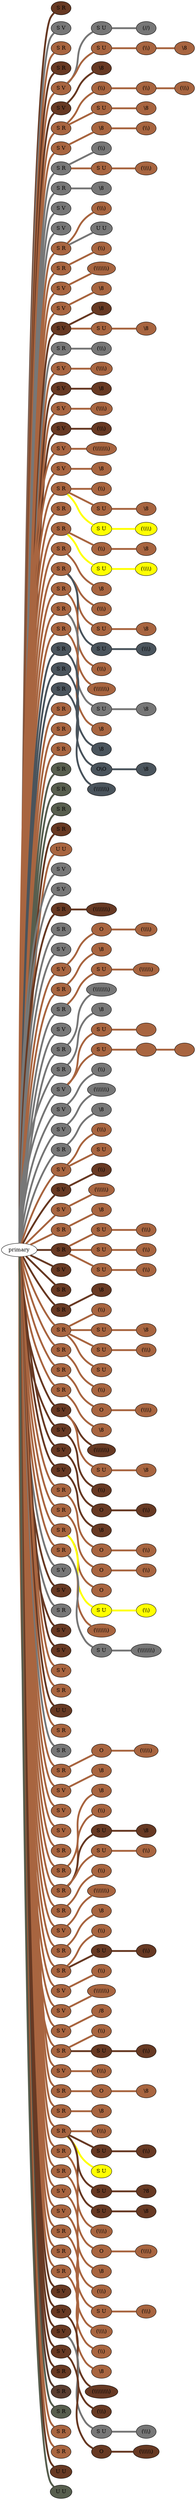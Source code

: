 graph {
 graph [rankdir=LR]
"primary" -- "1" [penwidth=5,color="#673923"]
"1" [label="S R", style=filled, fillcolor="#673923"]
"primary" -- "2" [penwidth=5,color="#777777"]
"2" [label="S V", style=filled, fillcolor="#777777"]
"primary" -- "3" [penwidth=5,color="#A86540"]
"3" [label="S R", style=filled, fillcolor="#A86540"]
"primary" -- "4" [penwidth=5,color="#673923"]
"4" [label="S R", style=filled, fillcolor="#673923"]
"primary" -- "5" [penwidth=5,color="#A86540"]
"5" [label="S V", style=filled, fillcolor="#A86540"]
"5" -- "5s1" [penwidth=5,color="#777777"]
"5s1" [label="S U", style=filled, fillcolor="#777777"]
"5s1" -- "5s1:0" [penwidth=5,color="#777777"]
"5s1:0" [label="(//)", style=filled, fillcolor="#777777"]
"5" -- "5s2" [penwidth=5,color="#A86540"]
"5s2" [label="S U", style=filled, fillcolor="#A86540"]
"5s2" -- "5s2:0" [penwidth=5,color="#A86540"]
"5s2:0" [label="(\\\\)", style=filled, fillcolor="#A86540"]
"5s2:0" -- "5s2:1" [penwidth=5,color="#A86540"]
"5s2:1" [label="\\8", style=filled, fillcolor="#A86540"]
"primary" -- "6" [penwidth=5,color="#673923"]
"6" [label="S V", style=filled, fillcolor="#673923"]
"6" -- "6:0" [penwidth=5,color="#673923"]
"6:0" [label="\\8", style=filled, fillcolor="#673923"]
"primary" -- "7" [penwidth=5,color="#A86540"]
"7" [label="S R", style=filled, fillcolor="#A86540"]
"7" -- "7:0" [penwidth=5,color="#A86540"]
"7:0" [label="(\\\\)", style=filled, fillcolor="#A86540"]
"7:0" -- "7:1" [penwidth=5,color="#A86540"]
"7:1" [label="(\\\\)", style=filled, fillcolor="#A86540"]
"7:1" -- "7:2" [penwidth=5,color="#A86540"]
"7:2" [label="(\\\\\\)", style=filled, fillcolor="#A86540"]
"7" -- "7s1" [penwidth=5,color="#A86540"]
"7s1" [label="S U", style=filled, fillcolor="#A86540"]
"7s1" -- "7s1:0" [penwidth=5,color="#A86540"]
"7s1:0" [label="\\8", style=filled, fillcolor="#A86540"]
"primary" -- "8" [penwidth=5,color="#A86540"]
"8" [label="S V", style=filled, fillcolor="#A86540"]
"8" -- "8:0" [penwidth=5,color="#A86540"]
"8:0" [label="\\8", style=filled, fillcolor="#A86540"]
"8:0" -- "8:1" [penwidth=5,color="#A86540"]
"8:1" [label="(\\\\)", style=filled, fillcolor="#A86540"]
"primary" -- "9" [penwidth=5,color="#777777"]
"9" [label="S R", style=filled, fillcolor="#777777"]
"9" -- "9:0" [penwidth=5,color="#777777"]
"9:0" [label="(\\\\)", style=filled, fillcolor="#777777"]
"9" -- "9s1" [penwidth=5,color="#A86540"]
"9s1" [label="S U", style=filled, fillcolor="#A86540"]
"9s1" -- "9s1:0" [penwidth=5,color="#A86540"]
"9s1:0" [label="(\\\\\\\\)", style=filled, fillcolor="#A86540"]
"primary" -- "10" [penwidth=5,color="#777777"]
"10" [label="S R", style=filled, fillcolor="#777777"]
"10" -- "10:0" [penwidth=5,color="#777777"]
"10:0" [label="\\8", style=filled, fillcolor="#777777"]
"primary" -- "11" [penwidth=5,color="#777777"]
"11" [label="S V", style=filled, fillcolor="#777777"]
"primary" -- "12" [penwidth=5,color="#777777"]
"12" [label="S V", style=filled, fillcolor="#777777"]
"primary" -- "13" [penwidth=5,color="#A86540"]
"13" [label="S R", style=filled, fillcolor="#A86540"]
"13" -- "13:0" [penwidth=5,color="#A86540"]
"13:0" [label="(\\\\\\)", style=filled, fillcolor="#A86540"]
"13" -- "13s1" [penwidth=5,color="#777777"]
"13s1" [label="U U", style=filled, fillcolor="#777777"]
"primary" -- "14" [penwidth=5,color="#A86540"]
"14" [label="S R", style=filled, fillcolor="#A86540"]
"14" -- "14:0" [penwidth=5,color="#A86540"]
"14:0" [label="(\\\\)", style=filled, fillcolor="#A86540"]
"primary" -- "15" [penwidth=5,color="#A86540"]
"15" [label="S V", style=filled, fillcolor="#A86540"]
"15" -- "15:0" [penwidth=5,color="#A86540"]
"15:0" [label="(\\\\\\\\\\\\\\)", style=filled, fillcolor="#A86540"]
"primary" -- "16" [penwidth=5,color="#A86540"]
"16" [label="S V", style=filled, fillcolor="#A86540"]
"16" -- "16:0" [penwidth=5,color="#A86540"]
"16:0" [label="\\8", style=filled, fillcolor="#A86540"]
"primary" -- "17" [penwidth=5,color="#673923"]
"17" [label="S V", style=filled, fillcolor="#673923"]
"17" -- "17:0" [penwidth=5,color="#673923"]
"17:0" [label="\\8", style=filled, fillcolor="#673923"]
"17" -- "17s1" [penwidth=5,color="#A86540"]
"17s1" [label="S U", style=filled, fillcolor="#A86540"]
"17s1" -- "17s1:0" [penwidth=5,color="#A86540"]
"17s1:0" [label="\\8", style=filled, fillcolor="#A86540"]
"primary" -- "18" [penwidth=5,color="#777777"]
"18" [label="S R", style=filled, fillcolor="#777777"]
"18" -- "18:0" [penwidth=5,color="#777777"]
"18:0" [label="(\\\\\\)", style=filled, fillcolor="#777777"]
"primary" -- "19" [penwidth=5,color="#A86540"]
"19" [label="S V", style=filled, fillcolor="#A86540"]
"19" -- "19:0" [penwidth=5,color="#A86540"]
"19:0" [label="(\\\\\\\\)", style=filled, fillcolor="#A86540"]
"primary" -- "20" [penwidth=5,color="#673923"]
"20" [label="S V", style=filled, fillcolor="#673923"]
"20" -- "20:0" [penwidth=5,color="#673923"]
"20:0" [label="\\8", style=filled, fillcolor="#673923"]
"primary" -- "21" [penwidth=5,color="#A86540"]
"21" [label="S V", style=filled, fillcolor="#A86540"]
"21" -- "21:0" [penwidth=5,color="#A86540"]
"21:0" [label="(\\\\\\\\)", style=filled, fillcolor="#A86540"]
"primary" -- "22" [penwidth=5,color="#673923"]
"22" [label="S V", style=filled, fillcolor="#673923"]
"22" -- "22:0" [penwidth=5,color="#673923"]
"22:0" [label="(\\\\\\)", style=filled, fillcolor="#673923"]
"primary" -- "23" [penwidth=5,color="#A86540"]
"23" [label="S V", style=filled, fillcolor="#A86540"]
"23" -- "23:0" [penwidth=5,color="#A86540"]
"23:0" [label="(\\\\\\\\\\\\\\\\)", style=filled, fillcolor="#A86540"]
"primary" -- "24" [penwidth=5,color="#A86540"]
"24" [label="S V", style=filled, fillcolor="#A86540"]
"24" -- "24:0" [penwidth=5,color="#A86540"]
"24:0" [label="\\8", style=filled, fillcolor="#A86540"]
"primary" -- "25" [penwidth=5,color="#A86540"]
"25" [label="S R", style=filled, fillcolor="#A86540"]
"25" -- "25:0" [penwidth=5,color="#A86540"]
"25:0" [label="(\\\\)", style=filled, fillcolor="#A86540"]
"25" -- "25s1" [penwidth=5,color="#A86540"]
"25s1" [label="S U", style=filled, fillcolor="#A86540"]
"25s1" -- "25s1:0" [penwidth=5,color="#A86540"]
"25s1:0" [label="\\8", style=filled, fillcolor="#A86540"]
"25" -- "25s2" [penwidth=5,color=yellow]
"25s2" [label="S U", style=filled, fillcolor=yellow]
"25s2" -- "25s2:0" [penwidth=5,color=yellow]
"25s2:0" [label="(\\\\\\\\)", style=filled, fillcolor=yellow]
"primary" -- "26" [penwidth=5,color="#A86540"]
"26" [label="S R", style=filled, fillcolor="#A86540"]
"primary" -- "27" [penwidth=5,color="#A86540"]
"27" [label="S R", style=filled, fillcolor="#A86540"]
"27" -- "27:0" [penwidth=5,color="#A86540"]
"27:0" [label="(\\\\)", style=filled, fillcolor="#A86540"]
"27:0" -- "27:1" [penwidth=5,color="#A86540"]
"27:1" [label="\\8", style=filled, fillcolor="#A86540"]
"27" -- "27s1" [penwidth=5,color=yellow]
"27s1" [label="S U", style=filled, fillcolor=yellow]
"27s1" -- "27s1:0" [penwidth=5,color=yellow]
"27s1:0" [label="(\\\\\\\\)", style=filled, fillcolor=yellow]
"primary" -- "28" [penwidth=5,color="#A86540"]
"28" [label="S R", style=filled, fillcolor="#A86540"]
"28" -- "28:0" [penwidth=5,color="#A86540"]
"28:0" [label="\\8", style=filled, fillcolor="#A86540"]
"primary" -- "29" [penwidth=5,color="#A86540"]
"29" [label="S R", style=filled, fillcolor="#A86540"]
"29" -- "29:0" [penwidth=5,color="#A86540"]
"29:0" [label="(\\\\\\)", style=filled, fillcolor="#A86540"]
"29" -- "29s1" [penwidth=5,color="#A86540"]
"29s1" [label="S U", style=filled, fillcolor="#A86540"]
"29s1" -- "29s1:0" [penwidth=5,color="#A86540"]
"29s1:0" [label="\\8", style=filled, fillcolor="#A86540"]
"29" -- "29s2" [penwidth=5,color="#4A545C"]
"29s2" [label="S U", style=filled, fillcolor="#4A545C"]
"29s2" -- "29s2:0" [penwidth=5,color="#4A545C"]
"29s2:0" [label="(\\\\\\)", style=filled, fillcolor="#4A545C"]
"primary" -- "30" [penwidth=5,color="#A86540"]
"30" [label="S R", style=filled, fillcolor="#A86540"]
"30" -- "30:0" [penwidth=5,color="#A86540"]
"30:0" [label="(\\\\\\)", style=filled, fillcolor="#A86540"]
"primary" -- "31" [penwidth=5,color="#A86540"]
"31" [label="S R", style=filled, fillcolor="#A86540"]
"31" -- "31:0" [penwidth=5,color="#A86540"]
"31:0" [label="(\\\\\\\\\\\\\\)", style=filled, fillcolor="#A86540"]
"31" -- "31s1" [penwidth=5,color="#777777"]
"31s1" [label="S U", style=filled, fillcolor="#777777"]
"31s1" -- "31s1:0" [penwidth=5,color="#777777"]
"31s1:0" [label="\\8", style=filled, fillcolor="#777777"]
"primary" -- "32" [penwidth=5,color="#A86540"]
"32" [label="S R", style=filled, fillcolor="#A86540"]
"32" -- "32:0" [penwidth=5,color="#A86540"]
"32:0" [label="\\8", style=filled, fillcolor="#A86540"]
"primary" -- "33" [penwidth=5,color="#4A545C"]
"33" [label="S R", style=filled, fillcolor="#4A545C"]
"33" -- "33:0" [penwidth=5,color="#4A545C"]
"33:0" [label="\\8", style=filled, fillcolor="#4A545C"]
"primary" -- "34" [penwidth=5,color="#4A545C"]
"34" [label="S R", style=filled, fillcolor="#4A545C"]
"34" -- "34:0" [penwidth=5,color="#4A545C"]
"34:0" [label="O\\O", style=filled, fillcolor="#4A545C"]
"34:0" -- "34:1" [penwidth=5,color="#4A545C"]
"34:1" [label="\\8", style=filled, fillcolor="#4A545C"]
"primary" -- "35" [penwidth=5,color="#4A545C"]
"35" [label="S R", style=filled, fillcolor="#4A545C"]
"35" -- "35:0" [penwidth=5,color="#4A545C"]
"35:0" [label="(\\\\\\\\\\\\\\)", style=filled, fillcolor="#4A545C"]
"primary" -- "36" [penwidth=5,color="#A86540"]
"36" [label="S R", style=filled, fillcolor="#A86540"]
"primary" -- "37" [penwidth=5,color="#A86540"]
"37" [label="S R", style=filled, fillcolor="#A86540"]
"primary" -- "38" [penwidth=5,color="#A86540"]
"38" [label="S R", style=filled, fillcolor="#A86540"]
"primary" -- "39" [penwidth=5,color="#575E4E"]
"39" [label="S R", style=filled, fillcolor="#575E4E"]
"primary" -- "40" [penwidth=5,color="#575E4E"]
"40" [label="S R", style=filled, fillcolor="#575E4E"]
"primary" -- "41" [penwidth=5,color="#575E4E"]
"41" [label="S R", style=filled, fillcolor="#575E4E"]
"primary" -- "T1" [penwidth=5,color="#673923"]
"T1" [label="S R", style=filled, fillcolor="#673923"]
"primary" -- "M1" [penwidth=5,color="#A86540"]
"M1" [label="U U", style=filled, fillcolor="#A86540"]
"primary" -- "42" [penwidth=5,color="#777777"]
"42" [label="S V", style=filled, fillcolor="#777777"]
"primary" -- "43" [penwidth=5,color="#777777"]
"43" [label="S V", style=filled, fillcolor="#777777"]
"primary" -- "44" [penwidth=5,color="#673923"]
"44" [label="S R", style=filled, fillcolor="#673923"]
"44" -- "44:0" [penwidth=5,color="#673923"]
"44:0" [label="(\\\\\\\\\\\\\\\\)", style=filled, fillcolor="#673923"]
"primary" -- "45" [penwidth=5,color="#777777"]
"45" [label="S R", style=filled, fillcolor="#777777"]
"primary" -- "46" [penwidth=5,color="#777777"]
"46" [label="S V", style=filled, fillcolor="#777777"]
"primary" -- "47" [penwidth=5,color="#A86540"]
"47" [label="S V", style=filled, fillcolor="#A86540"]
"47" -- "47:0" [penwidth=5,color="#A86540"]
"47:0" [label="O", style=filled, fillcolor="#A86540"]
"47:0" -- "47:1" [penwidth=5,color="#A86540"]
"47:1" [label="(\\\\\\\\)", style=filled, fillcolor="#A86540"]
"primary" -- "48" [penwidth=5,color="#A86540"]
"48" [label="S R", style=filled, fillcolor="#A86540"]
"48" -- "48:0" [penwidth=5,color="#A86540"]
"48:0" [label="\\8", style=filled, fillcolor="#A86540"]
"primary" -- "49" [penwidth=5,color="#777777"]
"49" [label="S R", style=filled, fillcolor="#777777"]
"49" -- "49s1" [penwidth=5,color="#A86540"]
"49s1" [label="S U", style=filled, fillcolor="#A86540"]
"49s1" -- "49s1:0" [penwidth=5,color="#A86540"]
"49s1:0" [label="(\\\\\\\\\\\\)", style=filled, fillcolor="#A86540"]
"primary" -- "50" [penwidth=5,color="#777777"]
"50" [label="S V", style=filled, fillcolor="#777777"]
"primary" -- "51" [penwidth=5,color="#777777"]
"51" [label="S R", style=filled, fillcolor="#777777"]
"51" -- "51:0" [penwidth=5,color="#777777"]
"51:0" [label="(\\\\\\\\\\\\\\\\)", style=filled, fillcolor="#777777"]
"primary" -- "52" [penwidth=5,color="#777777"]
"52" [label="S R", style=filled, fillcolor="#777777"]
"52" -- "52:0" [penwidth=5,color="#777777"]
"52:0" [label="\\8", style=filled, fillcolor="#777777"]
"primary" -- "53" [penwidth=5,color="#777777"]
"53" [label="S V", style=filled, fillcolor="#777777"]
"53" -- "53s1" [penwidth=5,color="#A86540"]
"53s1" [label="S U", style=filled, fillcolor="#A86540"]
"53s1" -- "53s1:0" [penwidth=5,color="#A86540"]
"53s1:0" [label="", style=filled, fillcolor="#A86540"]
"53" -- "53s2" [penwidth=5,color="#A86540"]
"53s2" [label="S U", style=filled, fillcolor="#A86540"]
"53s2" -- "53s2:0" [penwidth=5,color="#A86540"]
"53s2:0" [label="", style=filled, fillcolor="#A86540"]
"53s2:0" -- "53s2:1" [penwidth=5,color="#A86540"]
"53s2:1" [label="", style=filled, fillcolor="#A86540"]
"primary" -- "54" [penwidth=5,color="#777777"]
"54" [label="S V", style=filled, fillcolor="#777777"]
"54" -- "54:0" [penwidth=5,color="#777777"]
"54:0" [label="(\\\\)", style=filled, fillcolor="#777777"]
"primary" -- "55" [penwidth=5,color="#777777"]
"55" [label="S V", style=filled, fillcolor="#777777"]
"55" -- "55:0" [penwidth=5,color="#777777"]
"55:0" [label="(\\\\\\\\\\\\\\)", style=filled, fillcolor="#777777"]
"primary" -- "56" [penwidth=5,color="#777777"]
"56" [label="S R", style=filled, fillcolor="#777777"]
"56" -- "56:0" [penwidth=5,color="#777777"]
"56:0" [label="\\8", style=filled, fillcolor="#777777"]
"primary" -- "57" [penwidth=5,color="#A86540"]
"57" [label="S V", style=filled, fillcolor="#A86540"]
"57" -- "57:0" [penwidth=5,color="#A86540"]
"57:0" [label="(\\\\\\)", style=filled, fillcolor="#A86540"]
"57" -- "57s1" [penwidth=5,color="#A86540"]
"57s1" [label="S U", style=filled, fillcolor="#A86540"]
"primary" -- "58" [penwidth=5,color="#673923"]
"58" [label="S V", style=filled, fillcolor="#673923"]
"58" -- "58:0" [penwidth=5,color="#673923"]
"58:0" [label="(\\\\)", style=filled, fillcolor="#673923"]
"primary" -- "59" [penwidth=5,color="#A86540"]
"59" [label="S V", style=filled, fillcolor="#A86540"]
"59" -- "59:0" [penwidth=5,color="#A86540"]
"59:0" [label="(\\\\\\\\\\\\)", style=filled, fillcolor="#A86540"]
"primary" -- "60" [penwidth=5,color="#A86540"]
"60" [label="S R", style=filled, fillcolor="#A86540"]
"60" -- "60:0" [penwidth=5,color="#A86540"]
"60:0" [label="\\8", style=filled, fillcolor="#A86540"]
"primary" -- "61" [penwidth=5,color="#673923"]
"61" [label="S R", style=filled, fillcolor="#673923"]
"61" -- "61s1" [penwidth=5,color="#A86540"]
"61s1" [label="S U", style=filled, fillcolor="#A86540"]
"61s1" -- "61s1:0" [penwidth=5,color="#A86540"]
"61s1:0" [label="(\\\\\\)", style=filled, fillcolor="#A86540"]
"61" -- "61s2" [penwidth=5,color="#A86540"]
"61s2" [label="S U", style=filled, fillcolor="#A86540"]
"61s2" -- "61s2:0" [penwidth=5,color="#A86540"]
"61s2:0" [label="(\\\\)", style=filled, fillcolor="#A86540"]
"61" -- "61s3" [penwidth=5,color="#A86540"]
"61s3" [label="S U", style=filled, fillcolor="#A86540"]
"61s3" -- "61s3:0" [penwidth=5,color="#A86540"]
"61s3:0" [label="(\\\\)", style=filled, fillcolor="#A86540"]
"primary" -- "62" [penwidth=5,color="#673923"]
"62" [label="S V", style=filled, fillcolor="#673923"]
"primary" -- "63" [penwidth=5,color="#673923"]
"63" [label="S R", style=filled, fillcolor="#673923"]
"primary" -- "64" [penwidth=5,color="#673923"]
"64" [label="S R", style=filled, fillcolor="#673923"]
"64" -- "64:0" [penwidth=5,color="#673923"]
"64:0" [label="\\8", style=filled, fillcolor="#673923"]
"primary" -- "65" [penwidth=5,color="#A86540"]
"65" [label="S R", style=filled, fillcolor="#A86540"]
"65" -- "65:0" [penwidth=5,color="#A86540"]
"65:0" [label="(\\\\)", style=filled, fillcolor="#A86540"]
"65" -- "65s1" [penwidth=5,color="#A86540"]
"65s1" [label="S U", style=filled, fillcolor="#A86540"]
"65s1" -- "65s1:0" [penwidth=5,color="#A86540"]
"65s1:0" [label="\\8", style=filled, fillcolor="#A86540"]
"65" -- "65s2" [penwidth=5,color="#A86540"]
"65s2" [label="S U", style=filled, fillcolor="#A86540"]
"65s2" -- "65s2:0" [penwidth=5,color="#A86540"]
"65s2:0" [label="(\\\\\\)", style=filled, fillcolor="#A86540"]
"65" -- "65s3" [penwidth=5,color="#A86540"]
"65s3" [label="S U", style=filled, fillcolor="#A86540"]
"primary" -- "66" [penwidth=5,color="#A86540"]
"66" [label="S R", style=filled, fillcolor="#A86540"]
"66" -- "66:0" [penwidth=5,color="#A86540"]
"66:0" [label="(\\\\)", style=filled, fillcolor="#A86540"]
"primary" -- "67" [penwidth=5,color="#A86540"]
"67" [label="S R", style=filled, fillcolor="#A86540"]
"67" -- "67:0" [penwidth=5,color="#A86540"]
"67:0" [label="O", style=filled, fillcolor="#A86540"]
"67:0" -- "67:1" [penwidth=5,color="#A86540"]
"67:1" [label="(\\\\\\\\)", style=filled, fillcolor="#A86540"]
"primary" -- "68" [penwidth=5,color="#A86540"]
"68" [label="S R", style=filled, fillcolor="#A86540"]
"68" -- "68:0" [penwidth=5,color="#A86540"]
"68:0" [label="\\8", style=filled, fillcolor="#A86540"]
"primary" -- "69" [penwidth=5,color="#673923"]
"69" [label="S V", style=filled, fillcolor="#673923"]
"69" -- "69:0" [penwidth=5,color="#673923"]
"69:0" [label="(\\\\\\\\\\\\\\)", style=filled, fillcolor="#673923"]
"69" -- "69s1" [penwidth=5,color="#A86540"]
"69s1" [label="S U", style=filled, fillcolor="#A86540"]
"69s1" -- "69s1:0" [penwidth=5,color="#A86540"]
"69s1:0" [label="\\8", style=filled, fillcolor="#A86540"]
"primary" -- "70" [penwidth=5,color="#673923"]
"70" [label="S V", style=filled, fillcolor="#673923"]
"70" -- "70:0" [penwidth=5,color="#673923"]
"70:0" [label="(\\\\)", style=filled, fillcolor="#673923"]
"primary" -- "71" [penwidth=5,color="#673923"]
"71" [label="S V", style=filled, fillcolor="#673923"]
"71" -- "71:0" [penwidth=5,color="#673923"]
"71:0" [label="O", style=filled, fillcolor="#673923"]
"71:0" -- "71:1" [penwidth=5,color="#673923"]
"71:1" [label="(\\\\)", style=filled, fillcolor="#673923"]
"primary" -- "72" [penwidth=5,color="#673923"]
"72" [label="S V", style=filled, fillcolor="#673923"]
"72" -- "72:0" [penwidth=5,color="#673923"]
"72:0" [label="\\8", style=filled, fillcolor="#673923"]
"primary" -- "73" [penwidth=5,color="#A86540"]
"73" [label="S R", style=filled, fillcolor="#A86540"]
"73" -- "73:0" [penwidth=5,color="#A86540"]
"73:0" [label="O", style=filled, fillcolor="#A86540"]
"73:0" -- "73:1" [penwidth=5,color="#A86540"]
"73:1" [label="(\\\\)", style=filled, fillcolor="#A86540"]
"primary" -- "74" [penwidth=5,color="#A86540"]
"74" [label="S R", style=filled, fillcolor="#A86540"]
"74" -- "74:0" [penwidth=5,color="#A86540"]
"74:0" [label="O", style=filled, fillcolor="#A86540"]
"74:0" -- "74:1" [penwidth=5,color="#A86540"]
"74:1" [label="(\\\\)", style=filled, fillcolor="#A86540"]
"primary" -- "75" [penwidth=5,color="#A86540"]
"75" [label="S R", style=filled, fillcolor="#A86540"]
"75" -- "75:0" [penwidth=5,color="#A86540"]
"75:0" [label="O", style=filled, fillcolor="#A86540"]
"75" -- "75s1" [penwidth=5,color=yellow]
"75s1" [label="S U", style=filled, fillcolor=yellow]
"75s1" -- "75s1:0" [penwidth=5,color=yellow]
"75s1:0" [label="(\\\\)", style=filled, fillcolor=yellow]
"primary" -- "76" [penwidth=5,color="#A86540"]
"76" [label="S R", style=filled, fillcolor="#A86540"]
"76" -- "76:0" [penwidth=5,color="#A86540"]
"76:0" [label="(\\\\\\\\\\\\\\)", style=filled, fillcolor="#A86540"]
"76" -- "76s1" [penwidth=5,color="#777777"]
"76s1" [label="S U", style=filled, fillcolor="#777777"]
"76s1" -- "76s1:0" [penwidth=5,color="#777777"]
"76s1:0" [label="(\\\\\\\\\\\\\\\\)", style=filled, fillcolor="#777777"]
"primary" -- "77" [penwidth=5,color="#777777"]
"77" [label="S V", style=filled, fillcolor="#777777"]
"primary" -- "78" [penwidth=5,color="#673923"]
"78" [label="S V", style=filled, fillcolor="#673923"]
"primary" -- "79" [penwidth=5,color="#777777"]
"79" [label="S R", style=filled, fillcolor="#777777"]
"primary" -- "80" [penwidth=5,color="#673923"]
"80" [label="S V", style=filled, fillcolor="#673923"]
"primary" -- "81" [penwidth=5,color="#673923"]
"81" [label="S V", style=filled, fillcolor="#673923"]
"primary" -- "82" [penwidth=5,color="#A86540"]
"82" [label="S V", style=filled, fillcolor="#A86540"]
"primary" -- "T2" [penwidth=5,color="#A86540"]
"T2" [label="S R", style=filled, fillcolor="#A86540"]
"primary" -- "M2" [penwidth=5,color="#673923"]
"M2" [label="U U", style=filled, fillcolor="#673923"]
"primary" -- "83" [penwidth=5,color="#A86540"]
"83" [label="S R", style=filled, fillcolor="#A86540"]
"primary" -- "84" [penwidth=5,color="#777777"]
"84" [label="S R", style=filled, fillcolor="#777777"]
"primary" -- "85" [penwidth=5,color="#A86540"]
"85" [label="S R", style=filled, fillcolor="#A86540"]
"85" -- "85:0" [penwidth=5,color="#A86540"]
"85:0" [label="O", style=filled, fillcolor="#A86540"]
"85:0" -- "85:1" [penwidth=5,color="#A86540"]
"85:1" [label="(\\\\\\\\\\)", style=filled, fillcolor="#A86540"]
"primary" -- "86" [penwidth=5,color="#A86540"]
"86" [label="S V", style=filled, fillcolor="#A86540"]
"86" -- "86:0" [penwidth=5,color="#A86540"]
"86:0" [label="\\8", style=filled, fillcolor="#A86540"]
"primary" -- "87" [penwidth=5,color="#A86540"]
"87" [label="S V", style=filled, fillcolor="#A86540"]
"primary" -- "88" [penwidth=5,color="#A86540"]
"88" [label="S V", style=filled, fillcolor="#A86540"]
"primary" -- "89" [penwidth=5,color="#A86540"]
"89" [label="S R", style=filled, fillcolor="#A86540"]
"primary" -- "90" [penwidth=5,color="#A86540"]
"90" [label="S R", style=filled, fillcolor="#A86540"]
"90" -- "90:0" [penwidth=5,color="#A86540"]
"90:0" [label="\\8", style=filled, fillcolor="#A86540"]
"primary" -- "91" [penwidth=5,color="#A86540"]
"91" [label="S R", style=filled, fillcolor="#A86540"]
"91" -- "91:0" [penwidth=5,color="#A86540"]
"91:0" [label="(\\\\)", style=filled, fillcolor="#A86540"]
"91" -- "91s1" [penwidth=5,color="#673923"]
"91s1" [label="S U", style=filled, fillcolor="#673923"]
"91s1" -- "91s1:0" [penwidth=5,color="#673923"]
"91s1:0" [label="\\8", style=filled, fillcolor="#673923"]
"91" -- "91s2" [penwidth=5,color="#A86540"]
"91s2" [label="S U", style=filled, fillcolor="#A86540"]
"91s2" -- "91s2:0" [penwidth=5,color="#A86540"]
"91s2:0" [label="(\\\\)", style=filled, fillcolor="#A86540"]
"primary" -- "92" [penwidth=5,color="#A86540"]
"92" [label="S R", style=filled, fillcolor="#A86540"]
"92" -- "92:0" [penwidth=5,color="#A86540"]
"92:0" [label="(\\\\)", style=filled, fillcolor="#A86540"]
"primary" -- "93" [penwidth=5,color="#A86540"]
"93" [label="S V", style=filled, fillcolor="#A86540"]
"93" -- "93:0" [penwidth=5,color="#A86540"]
"93:0" [label="(\\\\\\\\\\\\\\)", style=filled, fillcolor="#A86540"]
"primary" -- "94" [penwidth=5,color="#A86540"]
"94" [label="S R", style=filled, fillcolor="#A86540"]
"94" -- "94:0" [penwidth=5,color="#A86540"]
"94:0" [label="\\8", style=filled, fillcolor="#A86540"]
"primary" -- "95" [penwidth=5,color="#A86540"]
"95" [label="S R", style=filled, fillcolor="#A86540"]
"95" -- "95:0" [penwidth=5,color="#A86540"]
"95:0" [label="(\\\\)", style=filled, fillcolor="#A86540"]
"95" -- "95s1" [penwidth=5,color="#673923"]
"95s1" [label="S U", style=filled, fillcolor="#673923"]
"95s1" -- "95s1:0" [penwidth=5,color="#673923"]
"95s1:0" [label="(\\\\)", style=filled, fillcolor="#673923"]
"primary" -- "96" [penwidth=5,color="#A86540"]
"96" [label="S V", style=filled, fillcolor="#A86540"]
"96" -- "96:0" [penwidth=5,color="#A86540"]
"96:0" [label="(\\\\)", style=filled, fillcolor="#A86540"]
"primary" -- "97" [penwidth=5,color="#A86540"]
"97" [label="S V", style=filled, fillcolor="#A86540"]
"97" -- "97:0" [penwidth=5,color="#A86540"]
"97:0" [label="(\\\\\\\\\\\\\\)", style=filled, fillcolor="#A86540"]
"primary" -- "98" [penwidth=5,color="#A86540"]
"98" [label="S V", style=filled, fillcolor="#A86540"]
"98" -- "98:0" [penwidth=5,color="#A86540"]
"98:0" [label="/8", style=filled, fillcolor="#A86540"]
"primary" -- "99" [penwidth=5,color="#A86540"]
"99" [label="S R", style=filled, fillcolor="#A86540"]
"99" -- "99:0" [penwidth=5,color="#A86540"]
"99:0" [label="(\\\\)", style=filled, fillcolor="#A86540"]
"99" -- "99s1" [penwidth=5,color="#673923"]
"99s1" [label="S U", style=filled, fillcolor="#673923"]
"99s1" -- "99s1:0" [penwidth=5,color="#673923"]
"99s1:0" [label="(\\\\)", style=filled, fillcolor="#673923"]
"primary" -- "100" [penwidth=5,color="#A86540"]
"100" [label="S V", style=filled, fillcolor="#A86540"]
"100" -- "100:0" [penwidth=5,color="#A86540"]
"100:0" [label="(\\\\\\)", style=filled, fillcolor="#A86540"]
"primary" -- "101" [penwidth=5,color="#A86540"]
"101" [label="S R", style=filled, fillcolor="#A86540"]
"101" -- "101:0" [penwidth=5,color="#A86540"]
"101:0" [label="O", style=filled, fillcolor="#A86540"]
"101:0" -- "101:1" [penwidth=5,color="#A86540"]
"101:1" [label="\\8", style=filled, fillcolor="#A86540"]
"primary" -- "102" [penwidth=5,color="#A86540"]
"102" [label="S R", style=filled, fillcolor="#A86540"]
"102" -- "102:0" [penwidth=5,color="#A86540"]
"102:0" [label="\\8", style=filled, fillcolor="#A86540"]
"primary" -- "103" [penwidth=5,color="#A86540"]
"103" [label="S R", style=filled, fillcolor="#A86540"]
"103" -- "103:0" [penwidth=5,color="#A86540"]
"103:0" [label="(\\\\\\)", style=filled, fillcolor="#A86540"]
"103" -- "103s1" [penwidth=5,color="#673923"]
"103s1" [label="S U", style=filled, fillcolor="#673923"]
"103s1" -- "103s1:0" [penwidth=5,color="#673923"]
"103s1:0" [label="(\\\\)", style=filled, fillcolor="#673923"]
"103" -- "103s2" [penwidth=5,color=yellow]
"103s2" [label="S U", style=filled, fillcolor=yellow]
"103" -- "103s3" [penwidth=5,color="#673923"]
"103s3" [label="S U", style=filled, fillcolor="#673923"]
"103s3" -- "103s3:0" [penwidth=5,color="#673923"]
"103s3:0" [label="?8", style=filled, fillcolor="#673923"]
"103" -- "103s4" [penwidth=5,color="#673923"]
"103s4" [label="S U", style=filled, fillcolor="#673923"]
"103s4" -- "103s4:0" [penwidth=5,color="#673923"]
"103s4:0" [label="\\8", style=filled, fillcolor="#673923"]
"primary" -- "104" [penwidth=5,color="#A86540"]
"104" [label="S R", style=filled, fillcolor="#A86540"]
"104" -- "104:0" [penwidth=5,color="#A86540"]
"104:0" [label="(\\\\\\\\)", style=filled, fillcolor="#A86540"]
"primary" -- "105" [penwidth=5,color="#A86540"]
"105" [label="S R", style=filled, fillcolor="#A86540"]
"105" -- "105:0" [penwidth=5,color="#A86540"]
"105:0" [label="O", style=filled, fillcolor="#A86540"]
"105:0" -- "105:1" [penwidth=5,color="#A86540"]
"105:1" [label="(\\\\\\\\)", style=filled, fillcolor="#A86540"]
"primary" -- "106" [penwidth=5,color="#A86540"]
"106" [label="S V", style=filled, fillcolor="#A86540"]
"106" -- "106:0" [penwidth=5,color="#A86540"]
"106:0" [label="\\8", style=filled, fillcolor="#A86540"]
"primary" -- "107" [penwidth=5,color="#A86540"]
"107" [label="S V", style=filled, fillcolor="#A86540"]
"107" -- "107:0" [penwidth=5,color="#A86540"]
"107:0" [label="(\\\\\\)", style=filled, fillcolor="#A86540"]
"107" -- "107s1" [penwidth=5,color="#A86540"]
"107s1" [label="S U", style=filled, fillcolor="#A86540"]
"107s1" -- "107s1:0" [penwidth=5,color="#A86540"]
"107s1:0" [label="(\\\\\\)", style=filled, fillcolor="#A86540"]
"primary" -- "108" [penwidth=5,color="#A86540"]
"108" [label="S R", style=filled, fillcolor="#A86540"]
"108" -- "108:0" [penwidth=5,color="#A86540"]
"108:0" [label="(\\\\\\\\)", style=filled, fillcolor="#A86540"]
"primary" -- "109" [penwidth=5,color="#A86540"]
"109" [label="S R", style=filled, fillcolor="#A86540"]
"109" -- "109:0" [penwidth=5,color="#A86540"]
"109:0" [label="(\\\\)", style=filled, fillcolor="#A86540"]
"primary" -- "110" [penwidth=5,color="#A86540"]
"110" [label="S R", style=filled, fillcolor="#A86540"]
"110" -- "110:0" [penwidth=5,color="#A86540"]
"110:0" [label="\\8", style=filled, fillcolor="#A86540"]
"primary" -- "111" [penwidth=5,color="#673923"]
"111" [label="S V", style=filled, fillcolor="#673923"]
"primary" -- "112" [penwidth=5,color="#673923"]
"112" [label="S V", style=filled, fillcolor="#673923"]
"112" -- "112:0" [penwidth=5,color="#673923"]
"112:0" [label="(\\\\\\\\\\\\\\\\\\)", style=filled, fillcolor="#673923"]
"primary" -- "113" [penwidth=5,color="#673923"]
"113" [label="S V", style=filled, fillcolor="#673923"]
"113" -- "113:0" [penwidth=5,color="#673923"]
"113:0" [label="(\\\\\\)", style=filled, fillcolor="#673923"]
"113" -- "113s1" [penwidth=5,color="#777777"]
"113s1" [label="S U", style=filled, fillcolor="#777777"]
"113s1" -- "113s1:0" [penwidth=5,color="#777777"]
"113s1:0" [label="(\\\\\\)", style=filled, fillcolor="#777777"]
"primary" -- "114" [penwidth=5,color="#673923"]
"114" [label="S V", style=filled, fillcolor="#673923"]
"114" -- "114:0" [penwidth=5,color="#673923"]
"114:0" [label="O", style=filled, fillcolor="#673923"]
"114:0" -- "114:1" [penwidth=5,color="#673923"]
"114:1" [label="(\\\\\\\\\\\\)", style=filled, fillcolor="#673923"]
"primary" -- "115" [penwidth=5,color="#673923"]
"115" [label="S R", style=filled, fillcolor="#673923"]
"primary" -- "116" [penwidth=5,color="#5A3D30"]
"116" [label="S R", style=filled, fillcolor="#5A3D30"]
"primary" -- "117" [penwidth=5,color="#575E4E"]
"117" [label="S R", style=filled, fillcolor="#575E4E"]
"primary" -- "118" [penwidth=5,color="#A86540"]
"118" [label="S R", style=filled, fillcolor="#A86540"]
"primary" -- "119" [penwidth=5,color="#A86540"]
"119" [label="S R", style=filled, fillcolor="#A86540"]
"primary" -- "M3" [penwidth=5,color="#673923"]
"M3" [label="U U", style=filled, fillcolor="#673923"]
"primary" -- "M4" [penwidth=5,color="#575E4E"]
"M4" [label="U U", style=filled, fillcolor="#575E4E"]
}
